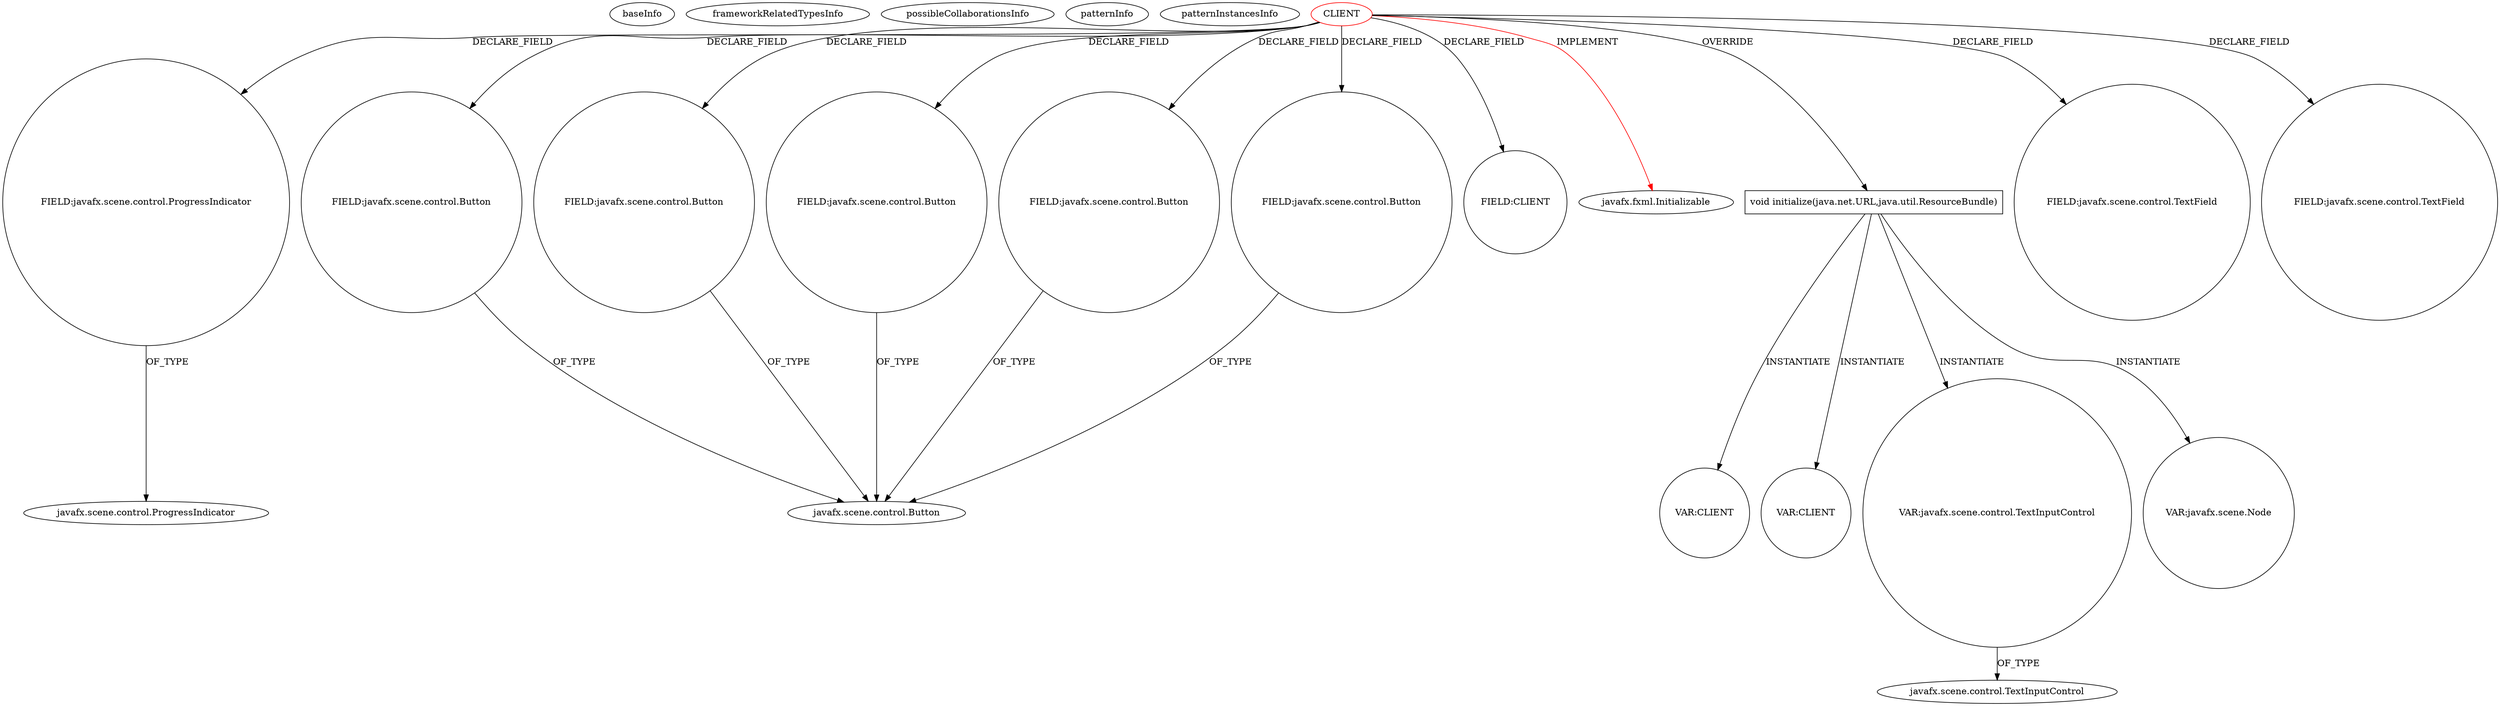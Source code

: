 digraph {
baseInfo[graphId=2047,category="pattern",isAnonymous=false,possibleRelation=false]
frameworkRelatedTypesInfo[0="javafx.fxml.Initializable"]
possibleCollaborationsInfo[]
patternInfo[frequency=2.0,patternRootClient=0]
patternInstancesInfo[0="dony1990-ProsDesktop~/dony1990-ProsDesktop/ProsDesktop-master/src/nicon/NiconDesktop/guifx/NiconNavigator/NavegadorController.java~NavegadorController~2563",1="novosga-painel-fx~/novosga-painel-fx/painel-fx-master/src/org/novosga/painel/client/ui/Controller.java~Controller~3787"]
44[label="javafx.scene.control.ProgressIndicator",vertexType="FRAMEWORK_CLASS_TYPE",isFrameworkType=false]
43[label="FIELD:javafx.scene.control.ProgressIndicator",vertexType="FIELD_DECLARATION",isFrameworkType=false,shape=circle]
0[label="CLIENT",vertexType="ROOT_CLIENT_CLASS_DECLARATION",isFrameworkType=false,color=red]
18[label="FIELD:javafx.scene.control.Button",vertexType="FIELD_DECLARATION",isFrameworkType=false,shape=circle]
20[label="FIELD:javafx.scene.control.Button",vertexType="FIELD_DECLARATION",isFrameworkType=false,shape=circle]
24[label="FIELD:javafx.scene.control.Button",vertexType="FIELD_DECLARATION",isFrameworkType=false,shape=circle]
16[label="FIELD:javafx.scene.control.Button",vertexType="FIELD_DECLARATION",isFrameworkType=false,shape=circle]
57[label="FIELD:javafx.scene.control.Button",vertexType="FIELD_DECLARATION",isFrameworkType=false,shape=circle]
36[label="FIELD:CLIENT",vertexType="FIELD_DECLARATION",isFrameworkType=false,shape=circle]
1[label="javafx.fxml.Initializable",vertexType="FRAMEWORK_INTERFACE_TYPE",isFrameworkType=false]
61[label="void initialize(java.net.URL,java.util.ResourceBundle)",vertexType="OVERRIDING_METHOD_DECLARATION",isFrameworkType=false,shape=box]
96[label="VAR:CLIENT",vertexType="VARIABLE_EXPRESION",isFrameworkType=false,shape=circle]
89[label="VAR:CLIENT",vertexType="VARIABLE_EXPRESION",isFrameworkType=false,shape=circle]
102[label="VAR:javafx.scene.control.TextInputControl",vertexType="VARIABLE_EXPRESION",isFrameworkType=false,shape=circle]
104[label="javafx.scene.control.TextInputControl",vertexType="FRAMEWORK_CLASS_TYPE",isFrameworkType=false]
3[label="javafx.scene.control.Button",vertexType="FRAMEWORK_CLASS_TYPE",isFrameworkType=false]
12[label="FIELD:javafx.scene.control.TextField",vertexType="FIELD_DECLARATION",isFrameworkType=false,shape=circle]
14[label="FIELD:javafx.scene.control.TextField",vertexType="FIELD_DECLARATION",isFrameworkType=false,shape=circle]
74[label="VAR:javafx.scene.Node",vertexType="VARIABLE_EXPRESION",isFrameworkType=false,shape=circle]
24->3[label="OF_TYPE"]
0->57[label="DECLARE_FIELD"]
0->12[label="DECLARE_FIELD"]
0->16[label="DECLARE_FIELD"]
0->36[label="DECLARE_FIELD"]
61->74[label="INSTANTIATE"]
18->3[label="OF_TYPE"]
0->43[label="DECLARE_FIELD"]
0->1[label="IMPLEMENT",color=red]
16->3[label="OF_TYPE"]
0->14[label="DECLARE_FIELD"]
43->44[label="OF_TYPE"]
61->96[label="INSTANTIATE"]
61->89[label="INSTANTIATE"]
0->20[label="DECLARE_FIELD"]
0->61[label="OVERRIDE"]
20->3[label="OF_TYPE"]
57->3[label="OF_TYPE"]
102->104[label="OF_TYPE"]
61->102[label="INSTANTIATE"]
0->24[label="DECLARE_FIELD"]
0->18[label="DECLARE_FIELD"]
}
